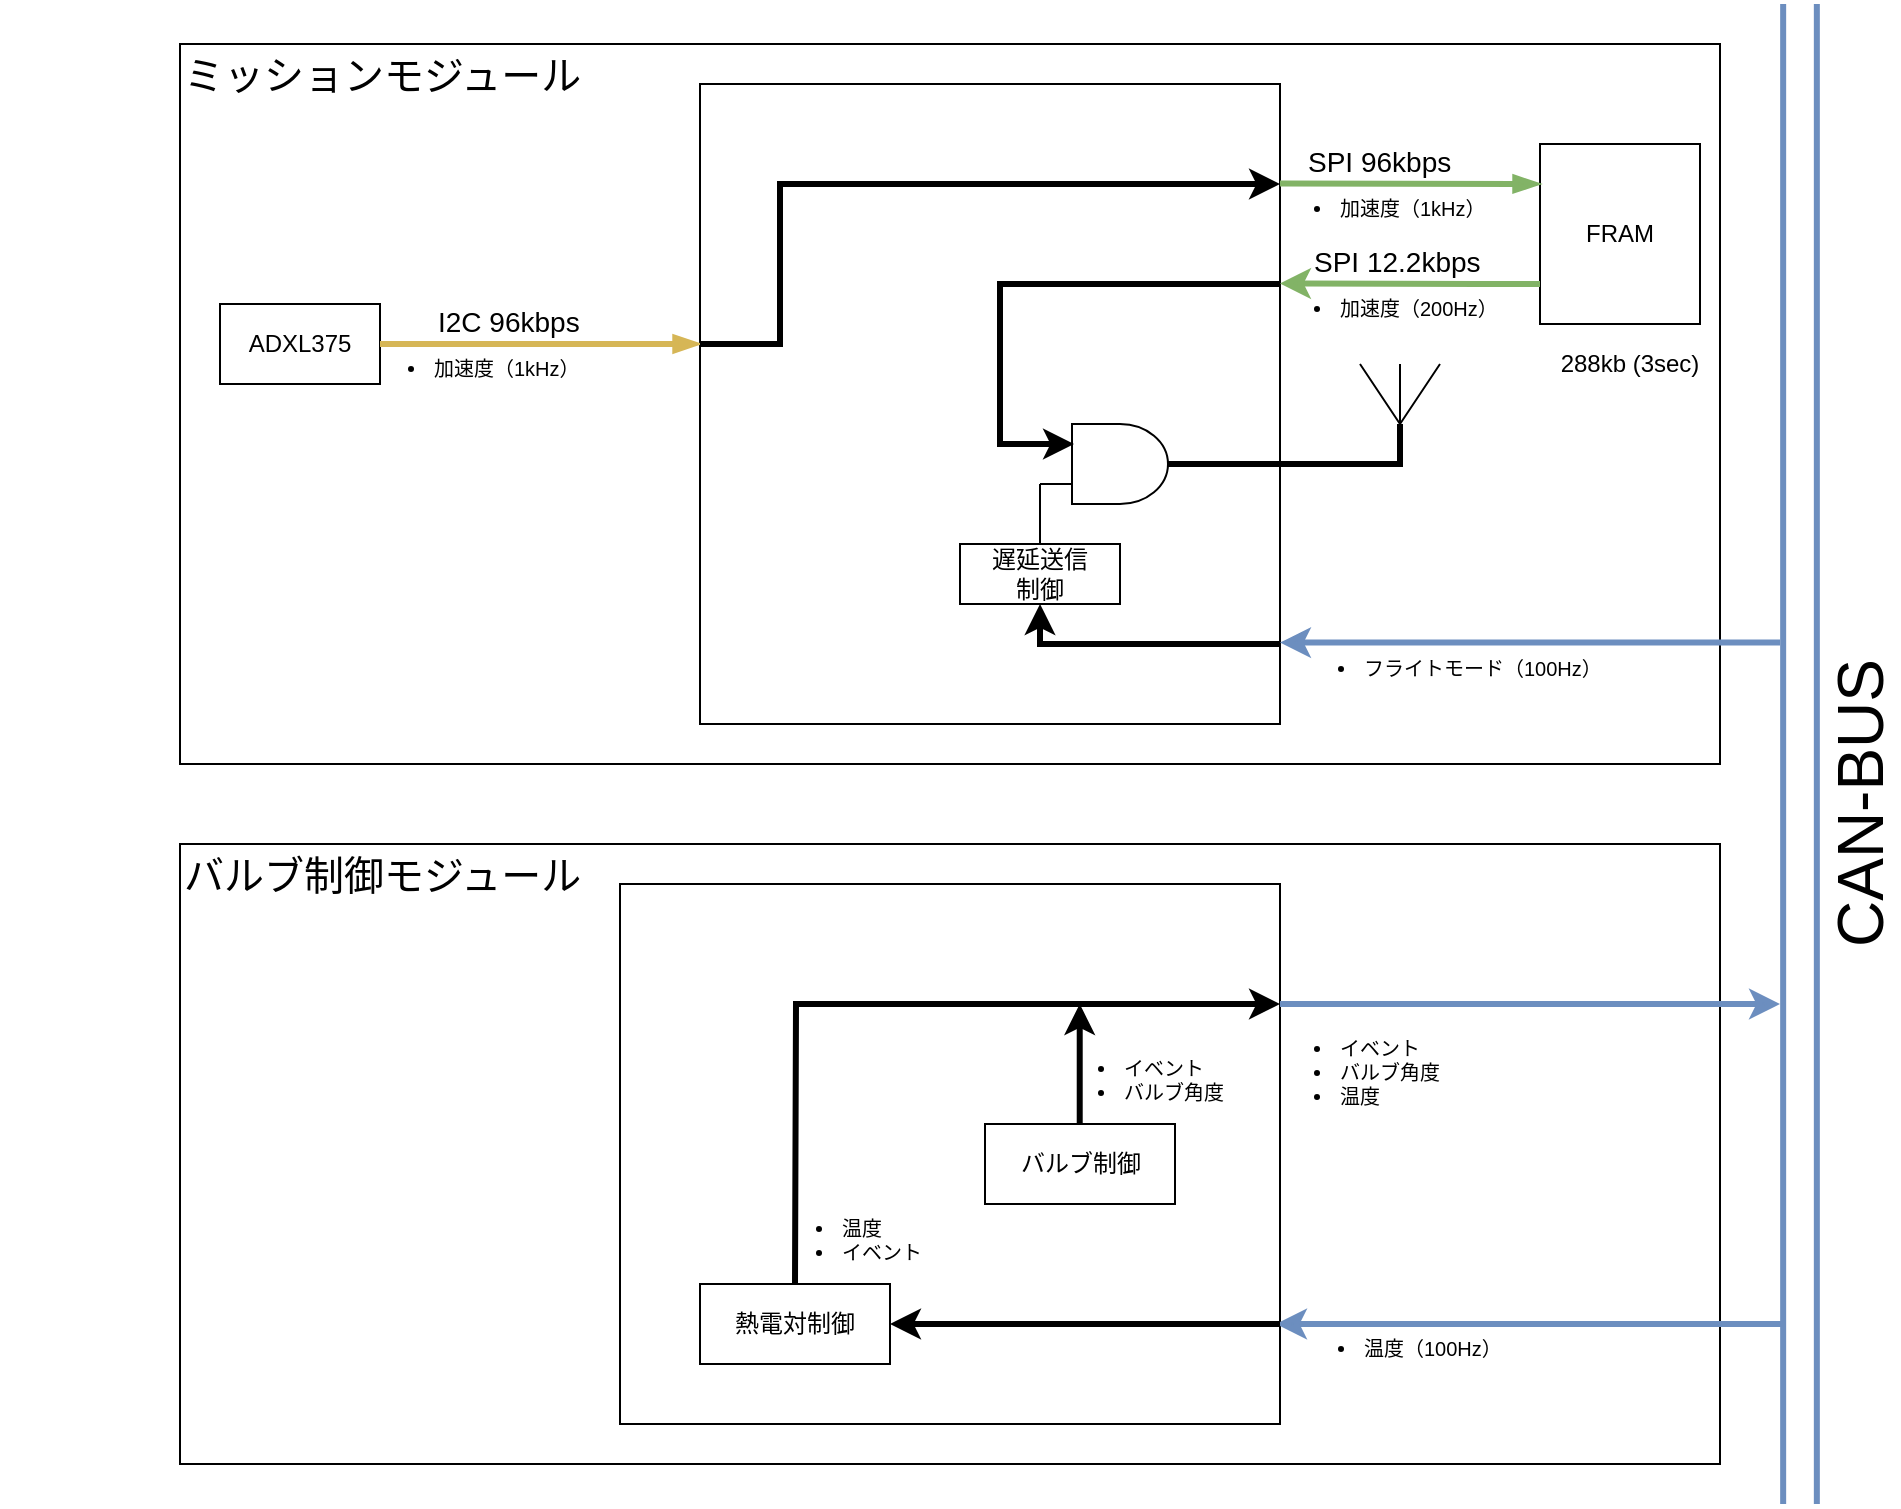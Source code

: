 <mxfile>
    <diagram name="ページ1" id="ODrPmbd-owSrHWYyJO7F">
        <mxGraphModel dx="2990" dy="820" grid="1" gridSize="10" guides="1" tooltips="1" connect="1" arrows="1" fold="1" page="1" pageScale="1" pageWidth="827" pageHeight="1169" math="0" shadow="0">
            <root>
                <mxCell id="0"/>
                <mxCell id="1" parent="0"/>
                <mxCell id="4ESrfmdc0MQb4VluyIVh-58" value="" style="rounded=0;whiteSpace=wrap;html=1;movable=0;resizable=0;rotatable=0;deletable=0;editable=0;locked=1;connectable=0;" parent="1" vertex="1">
                    <mxGeometry x="-800" y="440" width="770" height="310" as="geometry"/>
                </mxCell>
                <mxCell id="4ESrfmdc0MQb4VluyIVh-57" value="" style="rounded=0;whiteSpace=wrap;html=1;movable=0;resizable=0;rotatable=0;deletable=0;editable=0;locked=1;connectable=0;" parent="1" vertex="1">
                    <mxGeometry x="-800" y="40" width="770" height="360" as="geometry"/>
                </mxCell>
                <mxCell id="4ESrfmdc0MQb4VluyIVh-2" value="" style="rounded=0;whiteSpace=wrap;html=1;movable=0;resizable=0;rotatable=0;deletable=0;editable=0;locked=1;connectable=0;" parent="1" vertex="1">
                    <mxGeometry x="-540" y="60" width="290" height="320" as="geometry"/>
                </mxCell>
                <mxCell id="4ESrfmdc0MQb4VluyIVh-1" value="ADXL375" style="rounded=0;whiteSpace=wrap;html=1;" parent="1" vertex="1">
                    <mxGeometry x="-780" y="170" width="80" height="40" as="geometry"/>
                </mxCell>
                <mxCell id="4ESrfmdc0MQb4VluyIVh-3" value="" style="endArrow=blockThin;html=1;rounded=0;fillColor=#fff2cc;strokeColor=#d6b656;strokeWidth=3;endFill=1;" parent="1" edge="1">
                    <mxGeometry width="50" height="50" relative="1" as="geometry">
                        <mxPoint x="-700" y="190" as="sourcePoint"/>
                        <mxPoint x="-540" y="190" as="targetPoint"/>
                    </mxGeometry>
                </mxCell>
                <mxCell id="4ESrfmdc0MQb4VluyIVh-5" value="&lt;ul style=&quot;font-size: 10px;&quot;&gt;&lt;li style=&quot;font-size: 10px;&quot;&gt;加速度（1kHz）&lt;/li&gt;&lt;/ul&gt;" style="text;html=1;strokeColor=none;fillColor=none;align=left;verticalAlign=top;whiteSpace=wrap;rounded=0;fontSize=10;labelPosition=right;verticalLabelPosition=bottom;" parent="1" vertex="1">
                    <mxGeometry x="-890" y="160" width="175" height="20" as="geometry"/>
                </mxCell>
                <mxCell id="4ESrfmdc0MQb4VluyIVh-9" value="FRAM" style="rounded=0;whiteSpace=wrap;html=1;" parent="1" vertex="1">
                    <mxGeometry x="-120" y="90" width="80" height="90" as="geometry"/>
                </mxCell>
                <mxCell id="4ESrfmdc0MQb4VluyIVh-11" value="" style="endArrow=blockThin;html=1;rounded=0;fillColor=#d5e8d4;strokeColor=#82b366;strokeWidth=3;endFill=1;" parent="1" edge="1">
                    <mxGeometry width="50" height="50" relative="1" as="geometry">
                        <mxPoint x="-250" y="109.72" as="sourcePoint"/>
                        <mxPoint x="-120" y="110" as="targetPoint"/>
                        <Array as="points"/>
                    </mxGeometry>
                </mxCell>
                <mxCell id="4ESrfmdc0MQb4VluyIVh-19" value="I2C 96kbps" style="text;html=1;strokeColor=none;fillColor=none;align=left;verticalAlign=bottom;whiteSpace=wrap;rounded=0;fontSize=14;labelPosition=right;verticalLabelPosition=top;" parent="1" vertex="1">
                    <mxGeometry x="-848" y="190" width="175" height="20" as="geometry"/>
                </mxCell>
                <mxCell id="4ESrfmdc0MQb4VluyIVh-39" value="288kb (3sec)" style="text;html=1;strokeColor=none;fillColor=none;align=center;verticalAlign=middle;whiteSpace=wrap;rounded=0;" parent="1" vertex="1">
                    <mxGeometry x="-130" y="190" width="110" height="20" as="geometry"/>
                </mxCell>
                <mxCell id="4ESrfmdc0MQb4VluyIVh-45" value="&lt;ul style=&quot;font-size: 10px;&quot;&gt;&lt;li style=&quot;font-size: 10px;&quot;&gt;加速度（1kHz）&lt;/li&gt;&lt;/ul&gt;" style="text;html=1;strokeColor=none;fillColor=none;align=left;verticalAlign=top;whiteSpace=wrap;rounded=0;fontSize=10;labelPosition=right;verticalLabelPosition=bottom;movable=1;resizable=1;rotatable=1;deletable=1;editable=1;locked=0;connectable=1;" parent="1" vertex="1">
                    <mxGeometry x="-437.5" y="80" width="175" height="20" as="geometry"/>
                </mxCell>
                <mxCell id="4ESrfmdc0MQb4VluyIVh-47" value="" style="endArrow=none;html=1;rounded=0;fillColor=#dae8fc;strokeColor=#6c8ebf;strokeWidth=3;endFill=0;shape=link;targetPerimeterSpacing=0;width=14.839;" parent="1" edge="1">
                    <mxGeometry width="50" height="50" relative="1" as="geometry">
                        <mxPoint x="10" y="20" as="sourcePoint"/>
                        <mxPoint x="10" y="770" as="targetPoint"/>
                    </mxGeometry>
                </mxCell>
                <mxCell id="4ESrfmdc0MQb4VluyIVh-89" value="CAN-BUS" style="edgeLabel;html=1;align=center;verticalAlign=middle;resizable=0;points=[];fontSize=32;fontFamily=Helvetica;fontColor=default;horizontal=0;" parent="4ESrfmdc0MQb4VluyIVh-47" vertex="1" connectable="0">
                    <mxGeometry x="0.048" y="6" relative="1" as="geometry">
                        <mxPoint x="24" y="7" as="offset"/>
                    </mxGeometry>
                </mxCell>
                <mxCell id="4ESrfmdc0MQb4VluyIVh-48" value="" style="endArrow=none;html=1;rounded=0;fillColor=#dae8fc;strokeColor=#6c8ebf;strokeWidth=3;endFill=0;startArrow=classic;startFill=1;" parent="1" edge="1">
                    <mxGeometry width="50" height="50" relative="1" as="geometry">
                        <mxPoint x="-250" y="339.31" as="sourcePoint"/>
                        <mxPoint y="339.31" as="targetPoint"/>
                    </mxGeometry>
                </mxCell>
                <mxCell id="4ESrfmdc0MQb4VluyIVh-50" value="&lt;ul style=&quot;font-size: 10px;&quot;&gt;&lt;li style=&quot;font-size: 10px;&quot;&gt;フライトモード（100Hz）&lt;/li&gt;&lt;/ul&gt;" style="text;html=1;strokeColor=none;fillColor=none;align=left;verticalAlign=top;whiteSpace=wrap;rounded=0;fontSize=10;labelPosition=right;verticalLabelPosition=bottom;" parent="1" vertex="1">
                    <mxGeometry x="-425" y="310" width="175" height="20" as="geometry"/>
                </mxCell>
                <mxCell id="4ESrfmdc0MQb4VluyIVh-51" value="遅延送信&lt;br&gt;制御" style="rounded=0;whiteSpace=wrap;html=1;" parent="1" vertex="1">
                    <mxGeometry x="-410" y="290" width="80" height="30" as="geometry"/>
                </mxCell>
                <mxCell id="4ESrfmdc0MQb4VluyIVh-55" value="" style="endArrow=none;html=1;rounded=0;exitX=0.5;exitY=0;exitDx=0;exitDy=0;" parent="1" source="4ESrfmdc0MQb4VluyIVh-51" edge="1">
                    <mxGeometry width="50" height="50" relative="1" as="geometry">
                        <mxPoint x="-400" y="270" as="sourcePoint"/>
                        <mxPoint x="-370" y="260" as="targetPoint"/>
                        <Array as="points">
                            <mxPoint x="-370" y="260"/>
                        </Array>
                    </mxGeometry>
                </mxCell>
                <mxCell id="4ESrfmdc0MQb4VluyIVh-59" value="" style="rounded=0;whiteSpace=wrap;html=1;movable=0;resizable=0;rotatable=0;deletable=0;editable=0;locked=1;connectable=0;" parent="1" vertex="1">
                    <mxGeometry x="-580" y="460" width="330" height="270" as="geometry"/>
                </mxCell>
                <mxCell id="4ESrfmdc0MQb4VluyIVh-60" value="" style="endArrow=none;html=1;rounded=0;fillColor=#dae8fc;strokeColor=#6c8ebf;strokeWidth=3;endFill=0;startArrow=classic;startFill=1;" parent="1" edge="1">
                    <mxGeometry width="50" height="50" relative="1" as="geometry">
                        <mxPoint x="-252" y="680" as="sourcePoint"/>
                        <mxPoint x="0.5" y="680" as="targetPoint"/>
                    </mxGeometry>
                </mxCell>
                <mxCell id="4ESrfmdc0MQb4VluyIVh-61" value="&lt;ul style=&quot;font-size: 10px;&quot;&gt;&lt;li style=&quot;font-size: 10px;&quot;&gt;温度（100Hz）&lt;/li&gt;&lt;/ul&gt;" style="text;html=1;strokeColor=none;fillColor=none;align=left;verticalAlign=top;whiteSpace=wrap;rounded=0;fontSize=10;labelPosition=right;verticalLabelPosition=bottom;" parent="1" vertex="1">
                    <mxGeometry x="-425" y="650" width="175" height="20" as="geometry"/>
                </mxCell>
                <mxCell id="4ESrfmdc0MQb4VluyIVh-62" value="バルブ制御" style="rounded=0;whiteSpace=wrap;html=1;" parent="1" vertex="1">
                    <mxGeometry x="-397.5" y="580" width="95" height="40" as="geometry"/>
                </mxCell>
                <mxCell id="4ESrfmdc0MQb4VluyIVh-68" value="" style="endArrow=classic;html=1;rounded=0;fillColor=#dae8fc;strokeColor=#6c8ebf;strokeWidth=3;endFill=1;" parent="1" edge="1">
                    <mxGeometry width="50" height="50" relative="1" as="geometry">
                        <mxPoint x="-250" y="520" as="sourcePoint"/>
                        <mxPoint y="520" as="targetPoint"/>
                    </mxGeometry>
                </mxCell>
                <mxCell id="4ESrfmdc0MQb4VluyIVh-70" value="&lt;ul style=&quot;font-size: 10px;&quot;&gt;&lt;li style=&quot;font-size: 10px;&quot;&gt;イベント&lt;/li&gt;&lt;li style=&quot;font-size: 10px;&quot;&gt;バルブ角度&lt;/li&gt;&lt;li style=&quot;font-size: 10px;&quot;&gt;温度&lt;/li&gt;&lt;/ul&gt;" style="text;html=1;strokeColor=none;fillColor=none;align=left;verticalAlign=top;whiteSpace=wrap;rounded=0;fontSize=10;labelPosition=right;verticalLabelPosition=bottom;" parent="1" vertex="1">
                    <mxGeometry x="-437.5" y="500" width="175" height="20" as="geometry"/>
                </mxCell>
                <mxCell id="4ESrfmdc0MQb4VluyIVh-72" value="" style="endArrow=none;html=1;rounded=0;strokeWidth=3;endFill=0;startArrow=classic;startFill=1;" parent="1" edge="1">
                    <mxGeometry width="50" height="50" relative="1" as="geometry">
                        <mxPoint x="-250" y="520" as="sourcePoint"/>
                        <mxPoint x="-350" y="520" as="targetPoint"/>
                        <Array as="points"/>
                    </mxGeometry>
                </mxCell>
                <mxCell id="4ESrfmdc0MQb4VluyIVh-74" value="" style="endArrow=none;html=1;rounded=0;strokeWidth=3;endFill=0;startArrow=classic;startFill=1;" parent="1" edge="1">
                    <mxGeometry width="50" height="50" relative="1" as="geometry">
                        <mxPoint x="-350.14" y="520" as="sourcePoint"/>
                        <mxPoint x="-350.14" y="580" as="targetPoint"/>
                        <Array as="points"/>
                    </mxGeometry>
                </mxCell>
                <mxCell id="4ESrfmdc0MQb4VluyIVh-77" value="熱電対制御" style="rounded=0;whiteSpace=wrap;html=1;" parent="1" vertex="1">
                    <mxGeometry x="-540" y="660" width="95" height="40" as="geometry"/>
                </mxCell>
                <mxCell id="4ESrfmdc0MQb4VluyIVh-78" value="" style="endArrow=none;html=1;rounded=0;strokeWidth=3;endFill=0;startArrow=none;startFill=0;exitX=0.5;exitY=1;exitDx=0;exitDy=0;entryX=0.5;entryY=0;entryDx=0;entryDy=0;" parent="1" source="4ESrfmdc0MQb4VluyIVh-70" target="4ESrfmdc0MQb4VluyIVh-77" edge="1">
                    <mxGeometry width="50" height="50" relative="1" as="geometry">
                        <mxPoint x="-510" y="500" as="sourcePoint"/>
                        <mxPoint x="-490" y="660" as="targetPoint"/>
                        <Array as="points">
                            <mxPoint x="-492" y="520"/>
                        </Array>
                    </mxGeometry>
                </mxCell>
                <mxCell id="4ESrfmdc0MQb4VluyIVh-79" value="&lt;ul style=&quot;font-size: 10px;&quot;&gt;&lt;li style=&quot;font-size: 10px;&quot;&gt;温度&lt;/li&gt;&lt;li style=&quot;font-size: 10px;&quot;&gt;イベント&lt;/li&gt;&lt;/ul&gt;" style="text;html=1;strokeColor=none;fillColor=none;align=left;verticalAlign=top;whiteSpace=wrap;rounded=0;fontSize=10;labelPosition=right;verticalLabelPosition=bottom;" parent="1" vertex="1">
                    <mxGeometry x="-620" y="590" width="108.75" height="20" as="geometry"/>
                </mxCell>
                <mxCell id="dZTlF90LN_YW0uTTz98g-3" value="" style="endArrow=none;html=1;rounded=0;strokeWidth=3;endFill=0;startArrow=classic;startFill=1;" parent="1" edge="1">
                    <mxGeometry width="50" height="50" relative="1" as="geometry">
                        <mxPoint x="-370" y="320" as="sourcePoint"/>
                        <mxPoint x="-370" y="340" as="targetPoint"/>
                        <Array as="points">
                            <mxPoint x="-370" y="340"/>
                            <mxPoint x="-250" y="340"/>
                        </Array>
                    </mxGeometry>
                </mxCell>
                <mxCell id="dZTlF90LN_YW0uTTz98g-4" value="" style="endArrow=none;html=1;rounded=0;strokeWidth=3;" parent="1" edge="1">
                    <mxGeometry width="50" height="50" relative="1" as="geometry">
                        <mxPoint x="-310" y="250" as="sourcePoint"/>
                        <mxPoint x="-190" y="230" as="targetPoint"/>
                        <Array as="points">
                            <mxPoint x="-190" y="250"/>
                        </Array>
                    </mxGeometry>
                </mxCell>
                <mxCell id="dZTlF90LN_YW0uTTz98g-5" value="" style="endArrow=none;html=1;rounded=0;" parent="1" edge="1">
                    <mxGeometry width="50" height="50" relative="1" as="geometry">
                        <mxPoint x="-210" y="200" as="sourcePoint"/>
                        <mxPoint x="-170" y="200" as="targetPoint"/>
                        <Array as="points">
                            <mxPoint x="-190" y="230"/>
                        </Array>
                    </mxGeometry>
                </mxCell>
                <mxCell id="dZTlF90LN_YW0uTTz98g-6" value="" style="endArrow=none;html=1;rounded=0;" parent="1" edge="1">
                    <mxGeometry width="50" height="50" relative="1" as="geometry">
                        <mxPoint x="-190" y="230" as="sourcePoint"/>
                        <mxPoint x="-190" y="200" as="targetPoint"/>
                    </mxGeometry>
                </mxCell>
                <mxCell id="4ESrfmdc0MQb4VluyIVh-53" value="" style="verticalLabelPosition=bottom;shadow=0;dashed=0;align=center;html=1;verticalAlign=top;shape=mxgraph.electrical.logic_gates.logic_gate;operation=and;" parent="1" vertex="1">
                    <mxGeometry x="-370" y="230" width="80" height="40" as="geometry"/>
                </mxCell>
                <mxCell id="dZTlF90LN_YW0uTTz98g-7" value="SPI 96kbps" style="text;html=1;strokeColor=none;fillColor=none;align=left;verticalAlign=bottom;whiteSpace=wrap;rounded=0;fontSize=14;labelPosition=right;verticalLabelPosition=top;" parent="1" vertex="1">
                    <mxGeometry x="-413" y="110" width="175" height="20" as="geometry"/>
                </mxCell>
                <mxCell id="dZTlF90LN_YW0uTTz98g-8" value="" style="endArrow=none;html=1;rounded=0;fillColor=#d5e8d4;strokeColor=#82b366;strokeWidth=3;endFill=0;entryX=0;entryY=0.25;entryDx=0;entryDy=0;startArrow=classic;startFill=1;" parent="1" edge="1">
                    <mxGeometry width="50" height="50" relative="1" as="geometry">
                        <mxPoint x="-250" y="159.72" as="sourcePoint"/>
                        <mxPoint x="-120" y="160" as="targetPoint"/>
                        <Array as="points">
                            <mxPoint x="-150" y="160"/>
                        </Array>
                    </mxGeometry>
                </mxCell>
                <mxCell id="dZTlF90LN_YW0uTTz98g-9" value="&lt;ul style=&quot;font-size: 10px;&quot;&gt;&lt;li style=&quot;font-size: 10px;&quot;&gt;加速度（200Hz）&lt;/li&gt;&lt;/ul&gt;" style="text;html=1;strokeColor=none;fillColor=none;align=left;verticalAlign=top;whiteSpace=wrap;rounded=0;fontSize=10;labelPosition=right;verticalLabelPosition=bottom;movable=1;resizable=1;rotatable=1;deletable=1;editable=1;locked=0;connectable=1;" parent="1" vertex="1">
                    <mxGeometry x="-437.5" y="130.2" width="175" height="20" as="geometry"/>
                </mxCell>
                <mxCell id="dZTlF90LN_YW0uTTz98g-11" value="SPI 12.2kbps" style="text;html=1;strokeColor=none;fillColor=none;align=left;verticalAlign=bottom;whiteSpace=wrap;rounded=0;fontSize=14;labelPosition=right;verticalLabelPosition=top;" parent="1" vertex="1">
                    <mxGeometry x="-410" y="160" width="175" height="20" as="geometry"/>
                </mxCell>
                <mxCell id="dZTlF90LN_YW0uTTz98g-12" value="" style="endArrow=none;html=1;rounded=0;strokeWidth=3;endFill=0;startArrow=classic;startFill=1;" parent="1" edge="1">
                    <mxGeometry width="50" height="50" relative="1" as="geometry">
                        <mxPoint x="-353" y="240" as="sourcePoint"/>
                        <mxPoint x="-250" y="160" as="targetPoint"/>
                        <Array as="points">
                            <mxPoint x="-390" y="240"/>
                            <mxPoint x="-390" y="160"/>
                        </Array>
                    </mxGeometry>
                </mxCell>
                <mxCell id="dZTlF90LN_YW0uTTz98g-13" value="" style="endArrow=none;html=1;rounded=0;strokeWidth=3;endFill=0;startArrow=classic;startFill=1;" parent="1" edge="1">
                    <mxGeometry width="50" height="50" relative="1" as="geometry">
                        <mxPoint x="-250" y="110" as="sourcePoint"/>
                        <mxPoint x="-540" y="190" as="targetPoint"/>
                        <Array as="points">
                            <mxPoint x="-500" y="110"/>
                            <mxPoint x="-500" y="190"/>
                        </Array>
                    </mxGeometry>
                </mxCell>
                <mxCell id="4ESrfmdc0MQb4VluyIVh-76" value="&lt;ul style=&quot;font-size: 10px;&quot;&gt;&lt;li style=&quot;font-size: 10px;&quot;&gt;イベント&lt;/li&gt;&lt;li style=&quot;font-size: 10px;&quot;&gt;バルブ角度&lt;/li&gt;&lt;/ul&gt;" style="text;html=1;strokeColor=none;fillColor=none;align=left;verticalAlign=top;whiteSpace=wrap;rounded=0;fontSize=10;labelPosition=right;verticalLabelPosition=bottom;" parent="1" vertex="1">
                    <mxGeometry x="-478.75" y="510" width="108.75" height="20" as="geometry"/>
                </mxCell>
                <mxCell id="dZTlF90LN_YW0uTTz98g-15" value="" style="endArrow=classic;html=1;rounded=0;strokeWidth=3;endFill=1;startArrow=none;startFill=0;exitX=0.5;exitY=1;exitDx=0;exitDy=0;entryX=1;entryY=0.5;entryDx=0;entryDy=0;" parent="1" target="4ESrfmdc0MQb4VluyIVh-77" edge="1">
                    <mxGeometry width="50" height="50" relative="1" as="geometry">
                        <mxPoint x="-250" y="680" as="sourcePoint"/>
                        <mxPoint x="-392" y="820" as="targetPoint"/>
                        <Array as="points">
                            <mxPoint x="-392" y="680"/>
                        </Array>
                    </mxGeometry>
                </mxCell>
                <mxCell id="dZTlF90LN_YW0uTTz98g-17" value="バルブ制御モジュール" style="text;html=1;strokeColor=none;fillColor=none;align=left;verticalAlign=middle;whiteSpace=wrap;rounded=0;fontSize=20;" parent="1" vertex="1">
                    <mxGeometry x="-800" y="440" width="210" height="30" as="geometry"/>
                </mxCell>
                <mxCell id="dZTlF90LN_YW0uTTz98g-18" value="ミッションモジュール" style="text;html=1;strokeColor=none;fillColor=none;align=left;verticalAlign=middle;whiteSpace=wrap;rounded=0;fontSize=20;" parent="1" vertex="1">
                    <mxGeometry x="-800" y="40" width="210" height="30" as="geometry"/>
                </mxCell>
            </root>
        </mxGraphModel>
    </diagram>
</mxfile>